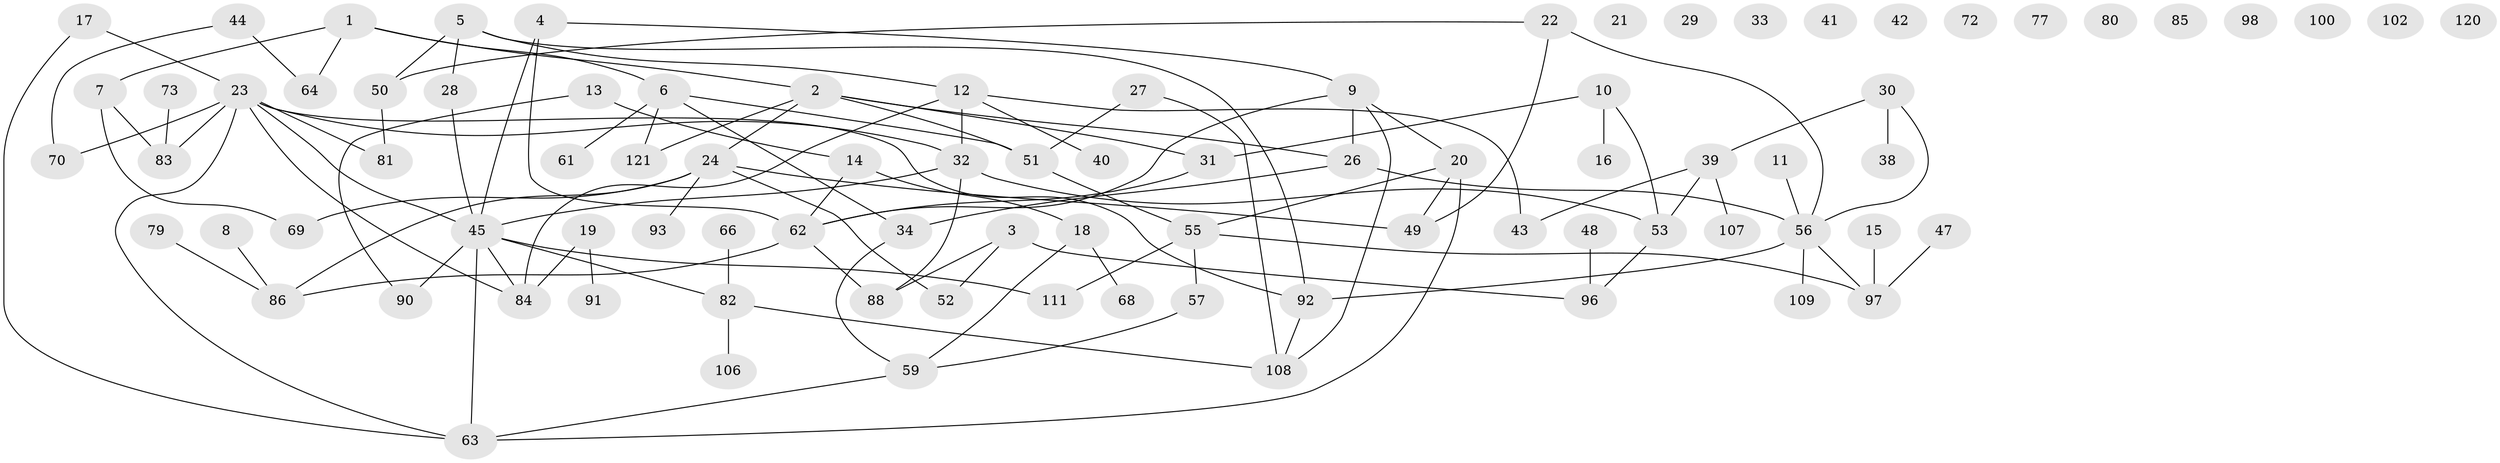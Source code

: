 // original degree distribution, {3: 0.2698412698412698, 2: 0.24603174603174602, 4: 0.14285714285714285, 5: 0.05555555555555555, 1: 0.16666666666666666, 0: 0.10317460317460317, 6: 0.015873015873015872}
// Generated by graph-tools (version 1.1) at 2025/16/03/04/25 18:16:32]
// undirected, 88 vertices, 112 edges
graph export_dot {
graph [start="1"]
  node [color=gray90,style=filled];
  1 [super="+103"];
  2 [super="+36"];
  3 [super="+115"];
  4 [super="+116+124"];
  5 [super="+101+122"];
  6;
  7;
  8;
  9 [super="+74"];
  10 [super="+65"];
  11;
  12 [super="+76"];
  13;
  14;
  15;
  16;
  17;
  18;
  19;
  20 [super="+105"];
  21;
  22;
  23 [super="+35"];
  24 [super="+25"];
  26;
  27;
  28;
  29;
  30 [super="+37"];
  31;
  32;
  33;
  34 [super="+94"];
  38 [super="+67"];
  39;
  40;
  41;
  42;
  43;
  44 [super="+99"];
  45 [super="+95+46"];
  47;
  48;
  49;
  50;
  51;
  52;
  53 [super="+87"];
  55 [super="+118+119"];
  56 [super="+58"];
  57;
  59 [super="+60"];
  61;
  62 [super="+112"];
  63 [super="+75"];
  64;
  66 [super="+123"];
  68;
  69;
  70;
  72;
  73;
  77;
  79;
  80;
  81;
  82;
  83 [super="+89"];
  84;
  85;
  86;
  88;
  90;
  91;
  92;
  93;
  96;
  97;
  98;
  100;
  102;
  106;
  107;
  108;
  109;
  111;
  120;
  121 [super="+126"];
  1 -- 6;
  1 -- 7;
  1 -- 64;
  1 -- 2;
  2 -- 51;
  2 -- 24;
  2 -- 121;
  2 -- 26;
  2 -- 31;
  3 -- 88;
  3 -- 96;
  3 -- 52;
  4 -- 62;
  4 -- 45;
  4 -- 9;
  5 -- 12;
  5 -- 28;
  5 -- 50;
  5 -- 92;
  6 -- 51;
  6 -- 61;
  6 -- 121;
  6 -- 34;
  7 -- 69;
  7 -- 83;
  8 -- 86;
  9 -- 26;
  9 -- 62;
  9 -- 20;
  9 -- 108;
  10 -- 53;
  10 -- 16;
  10 -- 31;
  11 -- 56;
  12 -- 40;
  12 -- 43;
  12 -- 32;
  12 -- 84;
  13 -- 14;
  13 -- 90;
  14 -- 18;
  14 -- 62;
  15 -- 97;
  17 -- 63;
  17 -- 23;
  18 -- 68;
  18 -- 59;
  19 -- 84;
  19 -- 91;
  20 -- 49;
  20 -- 55;
  20 -- 63;
  22 -- 49;
  22 -- 50;
  22 -- 56;
  23 -- 32;
  23 -- 70;
  23 -- 45;
  23 -- 81;
  23 -- 83;
  23 -- 84;
  23 -- 92;
  23 -- 63;
  24 -- 86;
  24 -- 49;
  24 -- 52;
  24 -- 69;
  24 -- 93;
  26 -- 34;
  26 -- 56;
  27 -- 51;
  27 -- 108;
  28 -- 45;
  30 -- 39;
  30 -- 38;
  30 -- 56;
  31 -- 62;
  32 -- 88;
  32 -- 53;
  32 -- 45;
  34 -- 59;
  39 -- 43;
  39 -- 107;
  39 -- 53;
  44 -- 64;
  44 -- 70;
  45 -- 90;
  45 -- 111;
  45 -- 82;
  45 -- 63;
  45 -- 84;
  47 -- 97;
  48 -- 96;
  50 -- 81;
  51 -- 55 [weight=2];
  53 -- 96;
  55 -- 57;
  55 -- 111;
  55 -- 97;
  56 -- 97;
  56 -- 92;
  56 -- 109;
  57 -- 59;
  59 -- 63;
  62 -- 86;
  62 -- 88;
  66 -- 82;
  73 -- 83;
  79 -- 86;
  82 -- 106;
  82 -- 108;
  92 -- 108;
}
